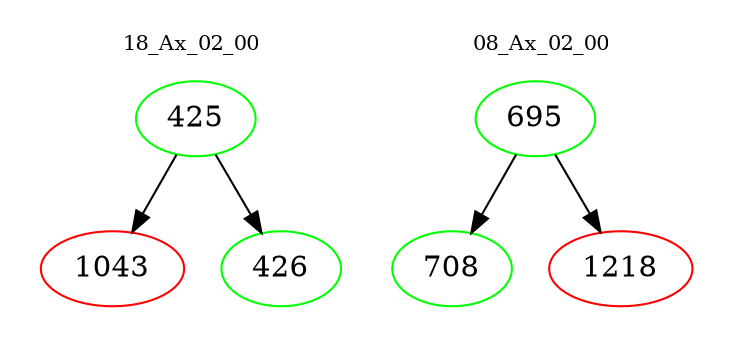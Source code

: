 digraph{
subgraph cluster_0 {
color = white
label = "18_Ax_02_00";
fontsize=10;
T0_425 [label="425", color="green"]
T0_425 -> T0_1043 [color="black"]
T0_1043 [label="1043", color="red"]
T0_425 -> T0_426 [color="black"]
T0_426 [label="426", color="green"]
}
subgraph cluster_1 {
color = white
label = "08_Ax_02_00";
fontsize=10;
T1_695 [label="695", color="green"]
T1_695 -> T1_708 [color="black"]
T1_708 [label="708", color="green"]
T1_695 -> T1_1218 [color="black"]
T1_1218 [label="1218", color="red"]
}
}
